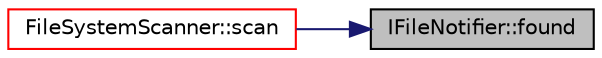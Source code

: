 digraph "IFileNotifier::found"
{
 // LATEX_PDF_SIZE
  edge [fontname="Helvetica",fontsize="10",labelfontname="Helvetica",labelfontsize="10"];
  node [fontname="Helvetica",fontsize="10",shape=record];
  rankdir="RL";
  Node1 [label="IFileNotifier::found",height=0.2,width=0.4,color="black", fillcolor="grey75", style="filled", fontcolor="black",tooltip=" "];
  Node1 -> Node2 [dir="back",color="midnightblue",fontsize="10",style="solid",fontname="Helvetica"];
  Node2 [label="FileSystemScanner::scan",height=0.2,width=0.4,color="red", fillcolor="white", style="filled",URL="$class_file_system_scanner.html#a176860441f910cc7a3a9507d3822a0ab",tooltip=" "];
}
